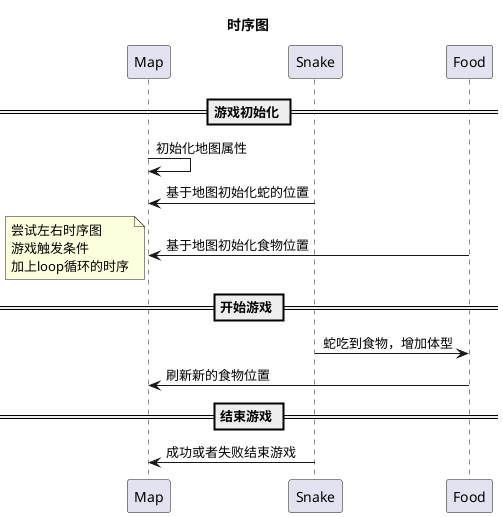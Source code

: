 @startuml

title 时序图
skinparam defaultFontName 宋体

== 游戏初始化 ==
Map -> Map : 初始化地图属性
Snake -> Map : 基于地图初始化蛇的位置
Food -> Map : 基于地图初始化食物位置
note left
    尝试左右时序图
    游戏触发条件
    加上loop循环的时序
end note

== 开始游戏 ==
Snake -> Food : 蛇吃到食物，增加体型
Food -> Map : 刷新新的食物位置

== 结束游戏 ==
Snake -> Map : 成功或者失败结束游戏
@enduml